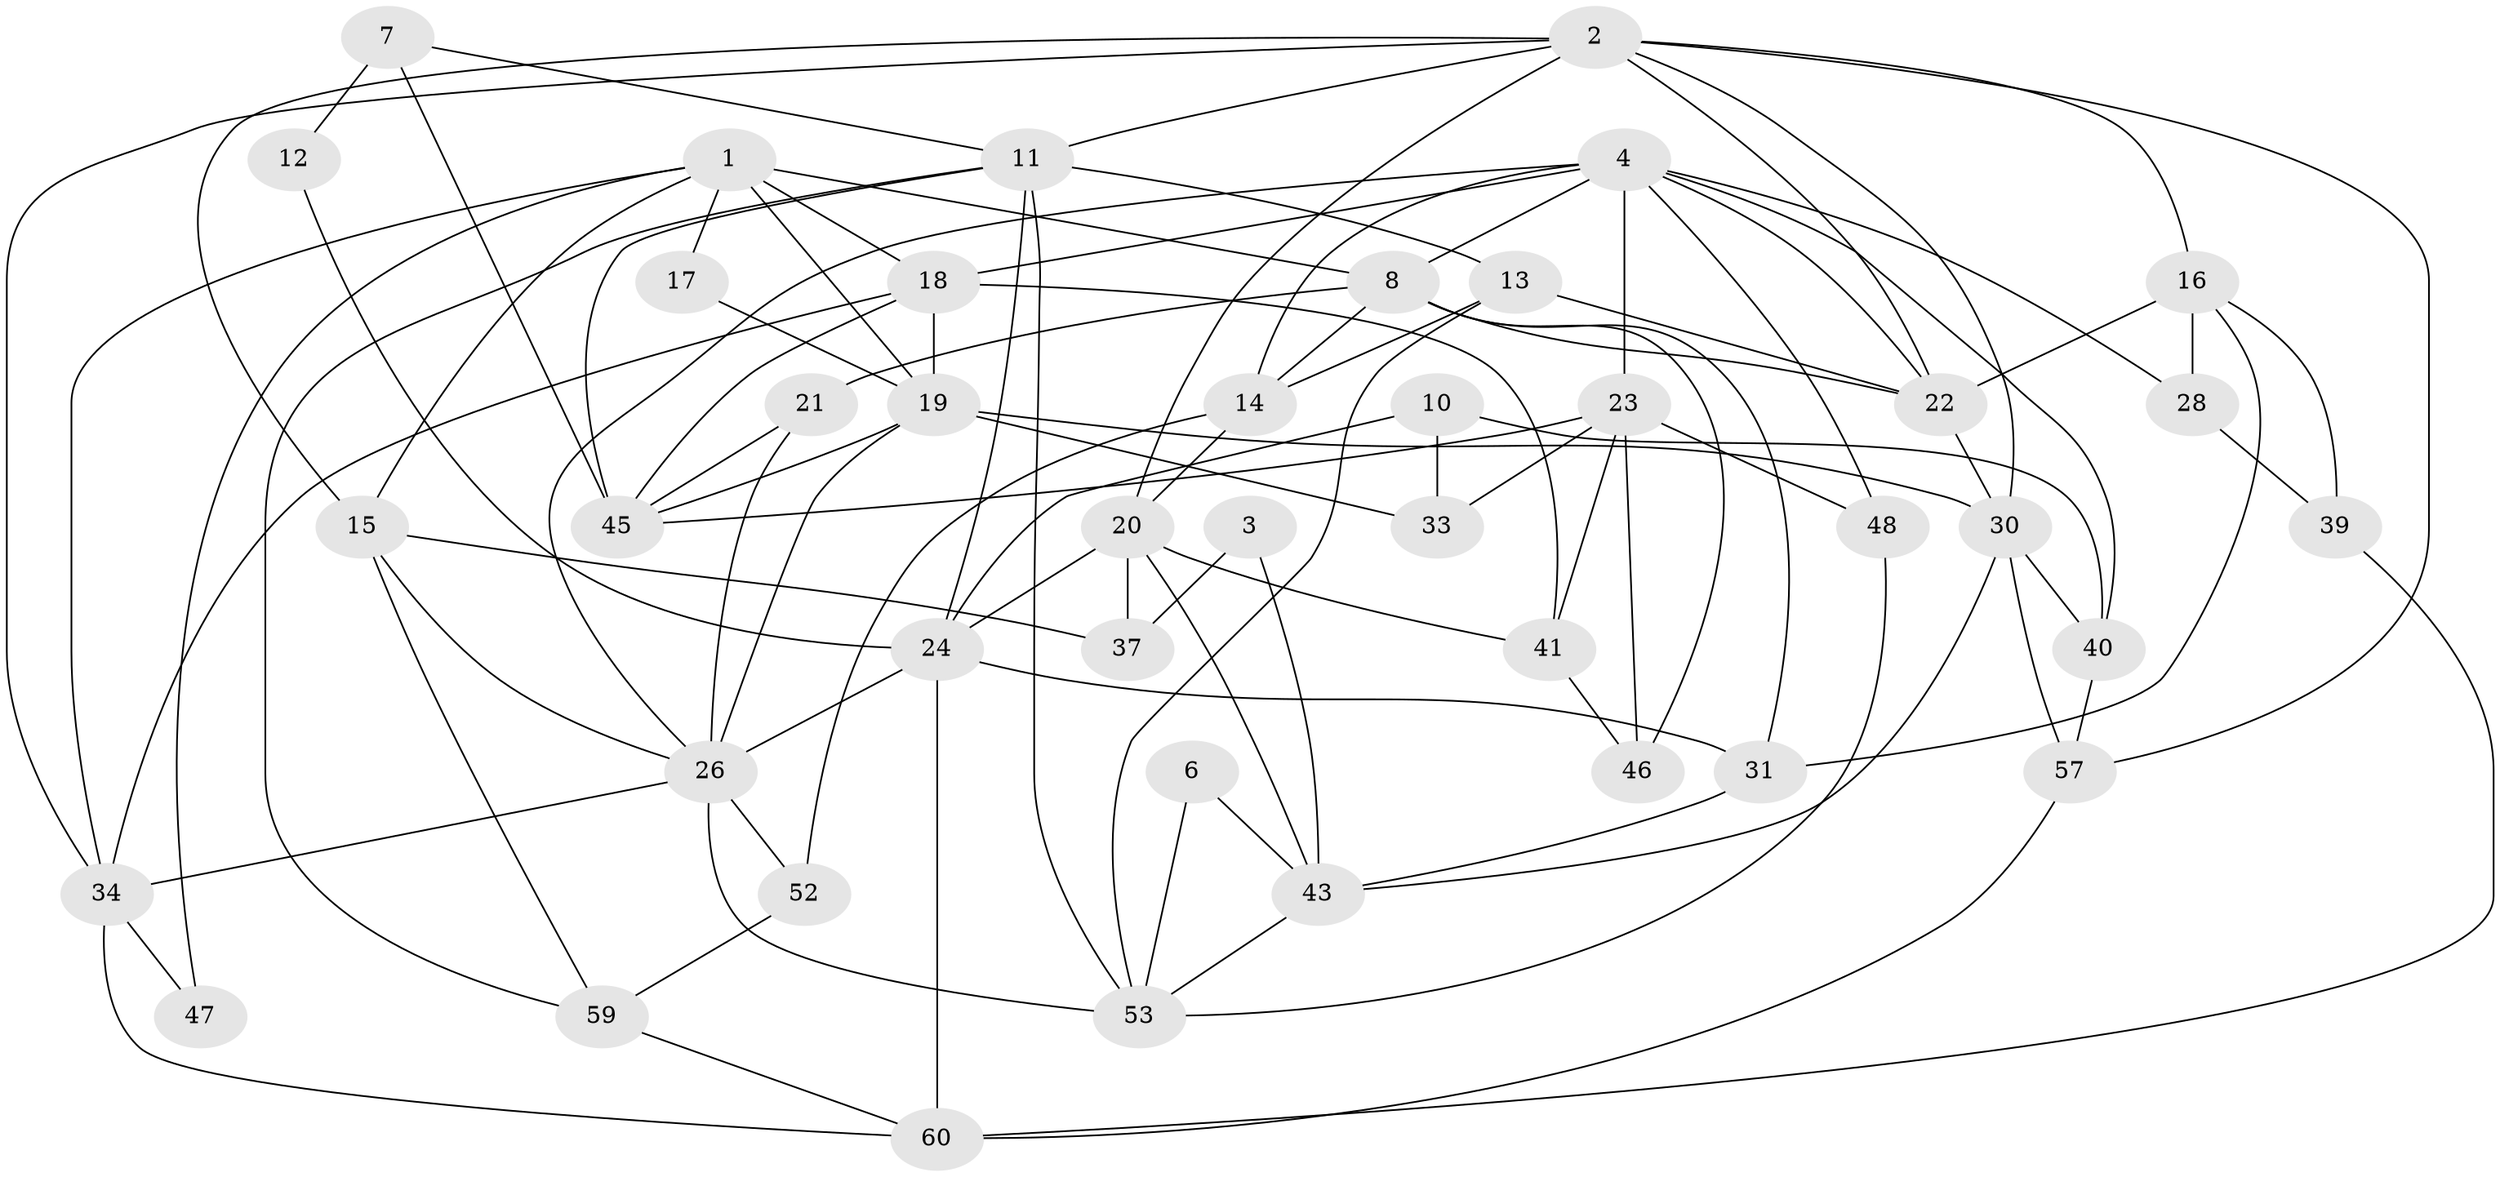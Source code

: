 // Generated by graph-tools (version 1.1) at 2025/52/02/27/25 19:52:04]
// undirected, 42 vertices, 99 edges
graph export_dot {
graph [start="1"]
  node [color=gray90,style=filled];
  1 [super="+9"];
  2 [super="+5"];
  3;
  4 [super="+27"];
  6;
  7;
  8 [super="+44"];
  10 [super="+29"];
  11 [super="+58"];
  12;
  13 [super="+32"];
  14;
  15 [super="+35"];
  16;
  17;
  18 [super="+49"];
  19 [super="+42"];
  20 [super="+25"];
  21;
  22 [super="+61"];
  23 [super="+38"];
  24 [super="+51"];
  26 [super="+36"];
  28;
  30 [super="+50"];
  31;
  33;
  34;
  37;
  39;
  40;
  41;
  43 [super="+54"];
  45 [super="+56"];
  46;
  47;
  48;
  52 [super="+55"];
  53;
  57;
  59;
  60;
  1 -- 8;
  1 -- 47;
  1 -- 34;
  1 -- 17;
  1 -- 18 [weight=2];
  1 -- 15;
  1 -- 19;
  2 -- 16;
  2 -- 11;
  2 -- 34;
  2 -- 22;
  2 -- 57;
  2 -- 15;
  2 -- 20;
  2 -- 30;
  3 -- 37;
  3 -- 43;
  4 -- 14;
  4 -- 40;
  4 -- 48;
  4 -- 23;
  4 -- 26;
  4 -- 28;
  4 -- 22;
  4 -- 18;
  4 -- 8;
  6 -- 53;
  6 -- 43;
  7 -- 12;
  7 -- 11;
  7 -- 45;
  8 -- 14;
  8 -- 21;
  8 -- 22 [weight=2];
  8 -- 46;
  8 -- 31;
  10 -- 24;
  10 -- 40;
  10 -- 33;
  11 -- 45;
  11 -- 53;
  11 -- 59;
  11 -- 13;
  11 -- 24;
  12 -- 24;
  13 -- 53;
  13 -- 14;
  13 -- 22;
  14 -- 20;
  14 -- 52;
  15 -- 26;
  15 -- 59;
  15 -- 37;
  16 -- 31;
  16 -- 28;
  16 -- 39;
  16 -- 22;
  17 -- 19;
  18 -- 34;
  18 -- 41;
  18 -- 45;
  18 -- 19;
  19 -- 26;
  19 -- 45;
  19 -- 33;
  19 -- 30;
  20 -- 43;
  20 -- 37;
  20 -- 41;
  20 -- 24;
  21 -- 26;
  21 -- 45;
  22 -- 30;
  23 -- 48;
  23 -- 33;
  23 -- 45;
  23 -- 41;
  23 -- 46;
  24 -- 26;
  24 -- 31;
  24 -- 60;
  26 -- 53;
  26 -- 34;
  26 -- 52;
  28 -- 39;
  30 -- 40;
  30 -- 57;
  30 -- 43;
  31 -- 43;
  34 -- 60;
  34 -- 47;
  39 -- 60;
  40 -- 57;
  41 -- 46;
  43 -- 53;
  48 -- 53;
  52 -- 59;
  57 -- 60;
  59 -- 60;
}
